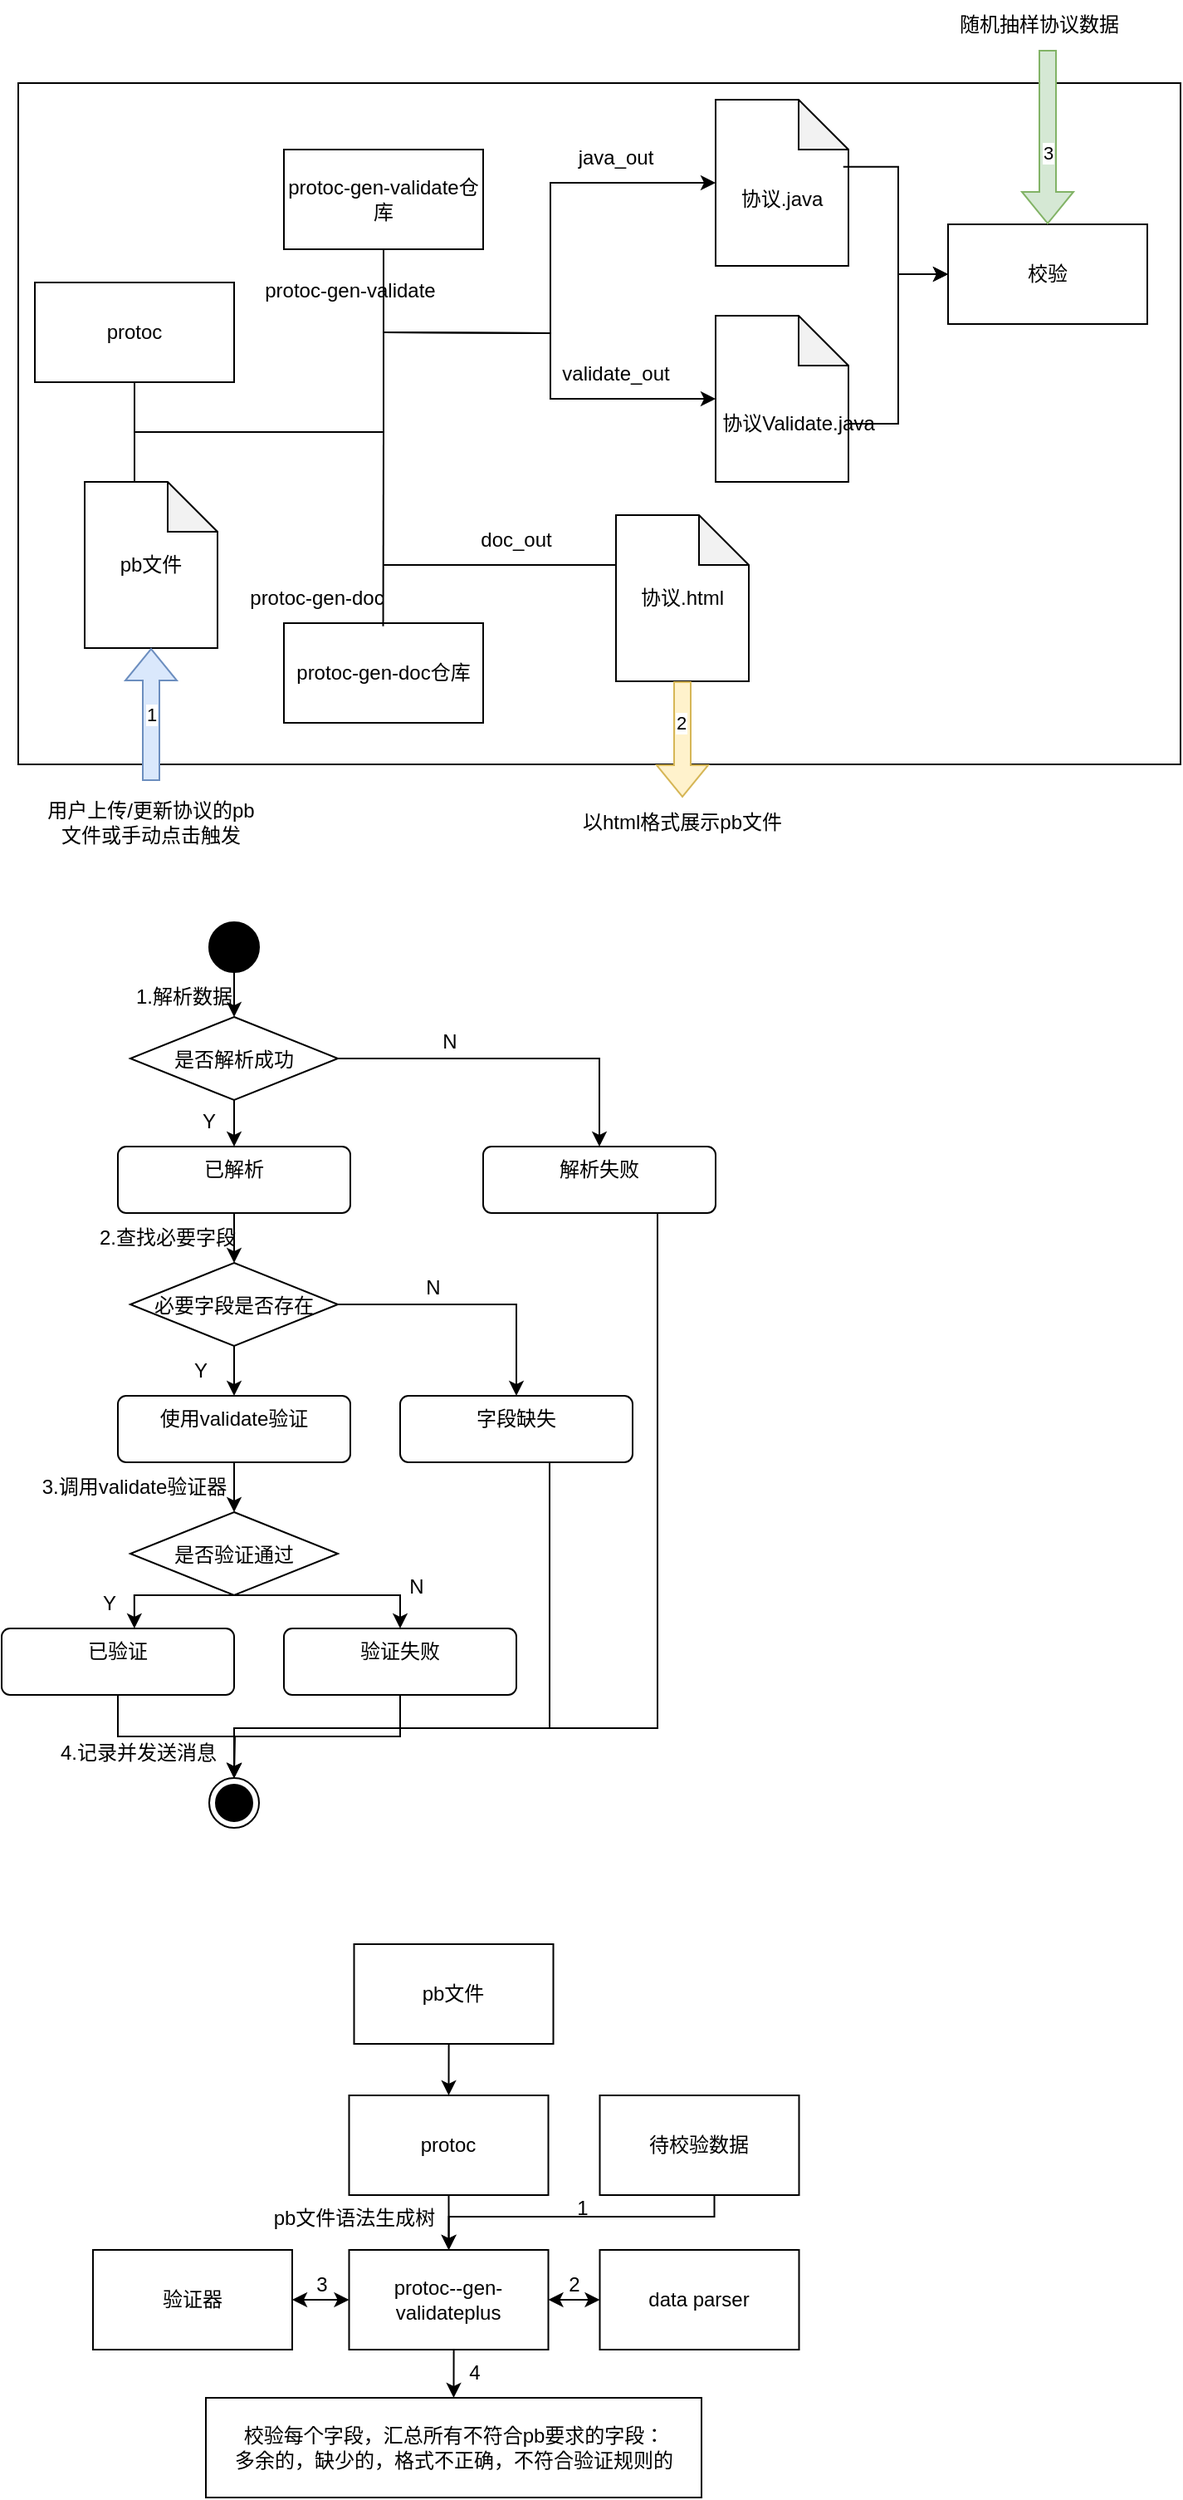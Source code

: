 <mxfile version="24.7.6">
  <diagram name="第 1 页" id="xIJQzTkslgSPj7IZNxO4">
    <mxGraphModel dx="896" dy="596" grid="0" gridSize="10" guides="1" tooltips="1" connect="1" arrows="1" fold="1" page="1" pageScale="1" pageWidth="827" pageHeight="1169" math="0" shadow="0">
      <root>
        <mxCell id="0" />
        <mxCell id="1" parent="0" />
        <mxCell id="BhLPKMqA8oBPDt0LHz9r-39" value="" style="rounded=0;whiteSpace=wrap;html=1;" vertex="1" parent="1">
          <mxGeometry x="30" y="110" width="700" height="410" as="geometry" />
        </mxCell>
        <mxCell id="BhLPKMqA8oBPDt0LHz9r-1" value="protoc-gen-validate仓库" style="rounded=0;whiteSpace=wrap;html=1;" vertex="1" parent="1">
          <mxGeometry x="190" y="150" width="120" height="60" as="geometry" />
        </mxCell>
        <mxCell id="BhLPKMqA8oBPDt0LHz9r-2" value="protoc" style="rounded=0;whiteSpace=wrap;html=1;" vertex="1" parent="1">
          <mxGeometry x="40" y="230" width="120" height="60" as="geometry" />
        </mxCell>
        <mxCell id="BhLPKMqA8oBPDt0LHz9r-4" value="" style="shape=note;whiteSpace=wrap;html=1;backgroundOutline=1;darkOpacity=0.05;" vertex="1" parent="1">
          <mxGeometry x="450" y="120" width="80" height="100" as="geometry" />
        </mxCell>
        <mxCell id="BhLPKMqA8oBPDt0LHz9r-5" value="pb文件" style="shape=note;whiteSpace=wrap;html=1;backgroundOutline=1;darkOpacity=0.05;" vertex="1" parent="1">
          <mxGeometry x="70" y="350" width="80" height="100" as="geometry" />
        </mxCell>
        <mxCell id="BhLPKMqA8oBPDt0LHz9r-7" value="protoc-gen-doc仓库" style="rounded=0;whiteSpace=wrap;html=1;" vertex="1" parent="1">
          <mxGeometry x="190" y="435" width="120" height="60" as="geometry" />
        </mxCell>
        <mxCell id="BhLPKMqA8oBPDt0LHz9r-8" value="" style="endArrow=none;html=1;rounded=0;entryX=0.5;entryY=1;entryDx=0;entryDy=0;" edge="1" parent="1" target="BhLPKMqA8oBPDt0LHz9r-2">
          <mxGeometry width="50" height="50" relative="1" as="geometry">
            <mxPoint x="100" y="350" as="sourcePoint" />
            <mxPoint x="100" y="300" as="targetPoint" />
          </mxGeometry>
        </mxCell>
        <mxCell id="BhLPKMqA8oBPDt0LHz9r-9" value="" style="endArrow=none;html=1;rounded=0;" edge="1" parent="1">
          <mxGeometry width="50" height="50" relative="1" as="geometry">
            <mxPoint x="100" y="320" as="sourcePoint" />
            <mxPoint x="250" y="320" as="targetPoint" />
          </mxGeometry>
        </mxCell>
        <mxCell id="BhLPKMqA8oBPDt0LHz9r-10" value="" style="endArrow=none;html=1;rounded=0;entryX=0.5;entryY=1;entryDx=0;entryDy=0;" edge="1" parent="1" target="BhLPKMqA8oBPDt0LHz9r-1">
          <mxGeometry width="50" height="50" relative="1" as="geometry">
            <mxPoint x="250" y="320" as="sourcePoint" />
            <mxPoint x="110" y="300" as="targetPoint" />
          </mxGeometry>
        </mxCell>
        <mxCell id="BhLPKMqA8oBPDt0LHz9r-12" value="" style="endArrow=classic;html=1;rounded=0;edgeStyle=orthogonalEdgeStyle;entryX=0;entryY=0.5;entryDx=0;entryDy=0;entryPerimeter=0;" edge="1" parent="1" target="BhLPKMqA8oBPDt0LHz9r-4">
          <mxGeometry width="50" height="50" relative="1" as="geometry">
            <mxPoint x="250" y="260" as="sourcePoint" />
            <mxPoint x="400" y="170" as="targetPoint" />
          </mxGeometry>
        </mxCell>
        <mxCell id="BhLPKMqA8oBPDt0LHz9r-13" value="" style="shape=note;whiteSpace=wrap;html=1;backgroundOutline=1;darkOpacity=0.05;" vertex="1" parent="1">
          <mxGeometry x="450" y="250" width="80" height="100" as="geometry" />
        </mxCell>
        <mxCell id="BhLPKMqA8oBPDt0LHz9r-14" value="" style="endArrow=classic;html=1;rounded=0;entryX=0;entryY=0.5;entryDx=0;entryDy=0;entryPerimeter=0;edgeStyle=orthogonalEdgeStyle;" edge="1" parent="1" target="BhLPKMqA8oBPDt0LHz9r-13">
          <mxGeometry width="50" height="50" relative="1" as="geometry">
            <mxPoint x="250" y="260" as="sourcePoint" />
            <mxPoint x="410" y="260" as="targetPoint" />
          </mxGeometry>
        </mxCell>
        <mxCell id="BhLPKMqA8oBPDt0LHz9r-15" value="" style="endArrow=none;html=1;rounded=0;exitX=0.784;exitY=1.062;exitDx=0;exitDy=0;exitPerimeter=0;" edge="1" parent="1" source="BhLPKMqA8oBPDt0LHz9r-24">
          <mxGeometry width="50" height="50" relative="1" as="geometry">
            <mxPoint x="250" y="450" as="sourcePoint" />
            <mxPoint x="250" y="320" as="targetPoint" />
          </mxGeometry>
        </mxCell>
        <mxCell id="BhLPKMqA8oBPDt0LHz9r-16" value="" style="endArrow=none;html=1;rounded=0;" edge="1" parent="1">
          <mxGeometry width="50" height="50" relative="1" as="geometry">
            <mxPoint x="250" y="400" as="sourcePoint" />
            <mxPoint x="390" y="400" as="targetPoint" />
          </mxGeometry>
        </mxCell>
        <mxCell id="BhLPKMqA8oBPDt0LHz9r-17" value="协议.html" style="shape=note;whiteSpace=wrap;html=1;backgroundOutline=1;darkOpacity=0.05;" vertex="1" parent="1">
          <mxGeometry x="390" y="370" width="80" height="100" as="geometry" />
        </mxCell>
        <mxCell id="BhLPKMqA8oBPDt0LHz9r-18" value="protoc-gen-validate" style="text;html=1;align=center;verticalAlign=middle;whiteSpace=wrap;rounded=0;" vertex="1" parent="1">
          <mxGeometry x="160" y="220" width="140" height="30" as="geometry" />
        </mxCell>
        <mxCell id="BhLPKMqA8oBPDt0LHz9r-20" value="java_out" style="text;html=1;align=center;verticalAlign=middle;whiteSpace=wrap;rounded=0;" vertex="1" parent="1">
          <mxGeometry x="320" y="140" width="140" height="30" as="geometry" />
        </mxCell>
        <mxCell id="BhLPKMqA8oBPDt0LHz9r-21" value="validate_out" style="text;html=1;align=center;verticalAlign=middle;whiteSpace=wrap;rounded=0;" vertex="1" parent="1">
          <mxGeometry x="320" y="270" width="140" height="30" as="geometry" />
        </mxCell>
        <mxCell id="BhLPKMqA8oBPDt0LHz9r-22" value="协议Validate.java" style="text;html=1;align=center;verticalAlign=middle;whiteSpace=wrap;rounded=0;" vertex="1" parent="1">
          <mxGeometry x="430" y="300" width="140" height="30" as="geometry" />
        </mxCell>
        <mxCell id="BhLPKMqA8oBPDt0LHz9r-23" value="协议.java" style="text;html=1;align=center;verticalAlign=middle;whiteSpace=wrap;rounded=0;" vertex="1" parent="1">
          <mxGeometry x="420" y="165" width="140" height="30" as="geometry" />
        </mxCell>
        <mxCell id="BhLPKMqA8oBPDt0LHz9r-24" value="protoc-gen-doc" style="text;html=1;align=center;verticalAlign=middle;whiteSpace=wrap;rounded=0;" vertex="1" parent="1">
          <mxGeometry x="140" y="405" width="140" height="30" as="geometry" />
        </mxCell>
        <mxCell id="BhLPKMqA8oBPDt0LHz9r-25" value="doc_out" style="text;html=1;align=center;verticalAlign=middle;whiteSpace=wrap;rounded=0;" vertex="1" parent="1">
          <mxGeometry x="260" y="370" width="140" height="30" as="geometry" />
        </mxCell>
        <mxCell id="BhLPKMqA8oBPDt0LHz9r-26" value="1" style="shape=flexArrow;endArrow=classic;html=1;rounded=0;entryX=0.5;entryY=1;entryDx=0;entryDy=0;entryPerimeter=0;fillColor=#dae8fc;strokeColor=#6c8ebf;" edge="1" parent="1" target="BhLPKMqA8oBPDt0LHz9r-5">
          <mxGeometry width="50" height="50" relative="1" as="geometry">
            <mxPoint x="110" y="530" as="sourcePoint" />
            <mxPoint x="130" y="550" as="targetPoint" />
          </mxGeometry>
        </mxCell>
        <mxCell id="BhLPKMqA8oBPDt0LHz9r-27" value="用户上传/更新协议的pb文件或手动点击触发" style="text;html=1;align=center;verticalAlign=middle;whiteSpace=wrap;rounded=0;" vertex="1" parent="1">
          <mxGeometry x="45" y="540" width="130" height="30" as="geometry" />
        </mxCell>
        <mxCell id="BhLPKMqA8oBPDt0LHz9r-28" value="" style="shape=flexArrow;endArrow=classic;html=1;rounded=0;fillColor=#fff2cc;strokeColor=#d6b656;" edge="1" parent="1">
          <mxGeometry width="50" height="50" relative="1" as="geometry">
            <mxPoint x="430" y="470" as="sourcePoint" />
            <mxPoint x="430" y="540" as="targetPoint" />
          </mxGeometry>
        </mxCell>
        <mxCell id="BhLPKMqA8oBPDt0LHz9r-100" value="2" style="edgeLabel;html=1;align=center;verticalAlign=middle;resizable=0;points=[];" vertex="1" connectable="0" parent="BhLPKMqA8oBPDt0LHz9r-28">
          <mxGeometry x="-0.294" y="-1" relative="1" as="geometry">
            <mxPoint as="offset" />
          </mxGeometry>
        </mxCell>
        <mxCell id="BhLPKMqA8oBPDt0LHz9r-29" value="以html格式展示pb文件" style="text;html=1;align=center;verticalAlign=middle;whiteSpace=wrap;rounded=0;" vertex="1" parent="1">
          <mxGeometry x="365" y="540" width="130" height="30" as="geometry" />
        </mxCell>
        <mxCell id="BhLPKMqA8oBPDt0LHz9r-31" value="校验" style="rounded=0;whiteSpace=wrap;html=1;" vertex="1" parent="1">
          <mxGeometry x="590" y="195" width="120" height="60" as="geometry" />
        </mxCell>
        <mxCell id="BhLPKMqA8oBPDt0LHz9r-33" value="" style="endArrow=classic;html=1;rounded=0;entryX=0;entryY=0.5;entryDx=0;entryDy=0;exitX=0.961;exitY=0.404;exitDx=0;exitDy=0;exitPerimeter=0;edgeStyle=orthogonalEdgeStyle;" edge="1" parent="1" source="BhLPKMqA8oBPDt0LHz9r-4" target="BhLPKMqA8oBPDt0LHz9r-31">
          <mxGeometry width="50" height="50" relative="1" as="geometry">
            <mxPoint x="420" y="350" as="sourcePoint" />
            <mxPoint x="470" y="300" as="targetPoint" />
          </mxGeometry>
        </mxCell>
        <mxCell id="BhLPKMqA8oBPDt0LHz9r-34" value="" style="endArrow=classic;html=1;rounded=0;entryX=0;entryY=0.5;entryDx=0;entryDy=0;exitX=0;exitY=0;exitDx=80;exitDy=65;exitPerimeter=0;edgeStyle=orthogonalEdgeStyle;" edge="1" parent="1" source="BhLPKMqA8oBPDt0LHz9r-13" target="BhLPKMqA8oBPDt0LHz9r-31">
          <mxGeometry width="50" height="50" relative="1" as="geometry">
            <mxPoint x="550" y="400" as="sourcePoint" />
            <mxPoint x="600" y="350" as="targetPoint" />
          </mxGeometry>
        </mxCell>
        <mxCell id="BhLPKMqA8oBPDt0LHz9r-36" value="" style="shape=flexArrow;endArrow=classic;html=1;rounded=0;entryX=0.5;entryY=0;entryDx=0;entryDy=0;fillColor=#d5e8d4;strokeColor=#82b366;" edge="1" parent="1" target="BhLPKMqA8oBPDt0LHz9r-31">
          <mxGeometry width="50" height="50" relative="1" as="geometry">
            <mxPoint x="650" y="90" as="sourcePoint" />
            <mxPoint x="720" y="110" as="targetPoint" />
          </mxGeometry>
        </mxCell>
        <mxCell id="BhLPKMqA8oBPDt0LHz9r-101" value="3" style="edgeLabel;html=1;align=center;verticalAlign=middle;resizable=0;points=[];" vertex="1" connectable="0" parent="BhLPKMqA8oBPDt0LHz9r-36">
          <mxGeometry x="0.178" relative="1" as="geometry">
            <mxPoint as="offset" />
          </mxGeometry>
        </mxCell>
        <mxCell id="BhLPKMqA8oBPDt0LHz9r-68" style="edgeStyle=orthogonalEdgeStyle;rounded=0;orthogonalLoop=1;jettySize=auto;html=1;exitX=0.5;exitY=1;exitDx=0;exitDy=0;entryX=0.5;entryY=0;entryDx=0;entryDy=0;" edge="1" parent="1" source="BhLPKMqA8oBPDt0LHz9r-55" target="BhLPKMqA8oBPDt0LHz9r-65">
          <mxGeometry relative="1" as="geometry" />
        </mxCell>
        <mxCell id="BhLPKMqA8oBPDt0LHz9r-55" value="" style="ellipse;fillColor=strokeColor;html=1;" vertex="1" parent="1">
          <mxGeometry x="145" y="615" width="30" height="30" as="geometry" />
        </mxCell>
        <mxCell id="BhLPKMqA8oBPDt0LHz9r-72" style="edgeStyle=orthogonalEdgeStyle;rounded=0;orthogonalLoop=1;jettySize=auto;html=1;exitX=1;exitY=0.5;exitDx=0;exitDy=0;entryX=0.5;entryY=0;entryDx=0;entryDy=0;" edge="1" parent="1" source="BhLPKMqA8oBPDt0LHz9r-57" target="BhLPKMqA8oBPDt0LHz9r-64">
          <mxGeometry relative="1" as="geometry" />
        </mxCell>
        <mxCell id="BhLPKMqA8oBPDt0LHz9r-73" style="edgeStyle=orthogonalEdgeStyle;rounded=0;orthogonalLoop=1;jettySize=auto;html=1;exitX=0.5;exitY=1;exitDx=0;exitDy=0;entryX=0.5;entryY=0;entryDx=0;entryDy=0;" edge="1" parent="1" source="BhLPKMqA8oBPDt0LHz9r-57" target="BhLPKMqA8oBPDt0LHz9r-59">
          <mxGeometry relative="1" as="geometry" />
        </mxCell>
        <mxCell id="BhLPKMqA8oBPDt0LHz9r-57" value="必要字段是否存在" style="rhombus;" vertex="1" parent="1">
          <mxGeometry x="97.5" y="820" width="125" height="50" as="geometry" />
        </mxCell>
        <mxCell id="BhLPKMqA8oBPDt0LHz9r-71" style="edgeStyle=orthogonalEdgeStyle;rounded=0;orthogonalLoop=1;jettySize=auto;html=1;exitX=0.5;exitY=1;exitDx=0;exitDy=0;entryX=0.5;entryY=0;entryDx=0;entryDy=0;" edge="1" parent="1" source="BhLPKMqA8oBPDt0LHz9r-58" target="BhLPKMqA8oBPDt0LHz9r-57">
          <mxGeometry relative="1" as="geometry" />
        </mxCell>
        <mxCell id="BhLPKMqA8oBPDt0LHz9r-58" value="已解析" style="html=1;align=center;verticalAlign=top;rounded=1;absoluteArcSize=1;arcSize=10;dashed=0;whiteSpace=wrap;" vertex="1" parent="1">
          <mxGeometry x="90" y="750" width="140" height="40" as="geometry" />
        </mxCell>
        <mxCell id="BhLPKMqA8oBPDt0LHz9r-74" style="edgeStyle=orthogonalEdgeStyle;rounded=0;orthogonalLoop=1;jettySize=auto;html=1;exitX=0.5;exitY=1;exitDx=0;exitDy=0;entryX=0.5;entryY=0;entryDx=0;entryDy=0;" edge="1" parent="1" source="BhLPKMqA8oBPDt0LHz9r-59" target="BhLPKMqA8oBPDt0LHz9r-60">
          <mxGeometry relative="1" as="geometry" />
        </mxCell>
        <mxCell id="BhLPKMqA8oBPDt0LHz9r-59" value="使用validate验证" style="html=1;align=center;verticalAlign=top;rounded=1;absoluteArcSize=1;arcSize=10;dashed=0;whiteSpace=wrap;" vertex="1" parent="1">
          <mxGeometry x="90" y="900" width="140" height="40" as="geometry" />
        </mxCell>
        <mxCell id="BhLPKMqA8oBPDt0LHz9r-75" style="edgeStyle=orthogonalEdgeStyle;rounded=0;orthogonalLoop=1;jettySize=auto;html=1;exitX=0.5;exitY=1;exitDx=0;exitDy=0;entryX=0.571;entryY=0;entryDx=0;entryDy=0;entryPerimeter=0;" edge="1" parent="1" source="BhLPKMqA8oBPDt0LHz9r-60" target="BhLPKMqA8oBPDt0LHz9r-61">
          <mxGeometry relative="1" as="geometry">
            <Array as="points">
              <mxPoint x="100" y="1020" />
            </Array>
          </mxGeometry>
        </mxCell>
        <mxCell id="BhLPKMqA8oBPDt0LHz9r-76" style="edgeStyle=orthogonalEdgeStyle;rounded=0;orthogonalLoop=1;jettySize=auto;html=1;exitX=0.5;exitY=1;exitDx=0;exitDy=0;entryX=0.5;entryY=0;entryDx=0;entryDy=0;" edge="1" parent="1" source="BhLPKMqA8oBPDt0LHz9r-60" target="BhLPKMqA8oBPDt0LHz9r-62">
          <mxGeometry relative="1" as="geometry">
            <Array as="points">
              <mxPoint x="260" y="1020" />
            </Array>
          </mxGeometry>
        </mxCell>
        <mxCell id="BhLPKMqA8oBPDt0LHz9r-60" value="是否验证通过" style="rhombus;" vertex="1" parent="1">
          <mxGeometry x="97.5" y="970" width="125" height="50" as="geometry" />
        </mxCell>
        <mxCell id="BhLPKMqA8oBPDt0LHz9r-78" style="edgeStyle=orthogonalEdgeStyle;rounded=0;orthogonalLoop=1;jettySize=auto;html=1;exitX=0.5;exitY=1;exitDx=0;exitDy=0;" edge="1" parent="1" source="BhLPKMqA8oBPDt0LHz9r-61" target="BhLPKMqA8oBPDt0LHz9r-77">
          <mxGeometry relative="1" as="geometry" />
        </mxCell>
        <mxCell id="BhLPKMqA8oBPDt0LHz9r-61" value="已验证" style="html=1;align=center;verticalAlign=top;rounded=1;absoluteArcSize=1;arcSize=10;dashed=0;whiteSpace=wrap;" vertex="1" parent="1">
          <mxGeometry x="20" y="1040" width="140" height="40" as="geometry" />
        </mxCell>
        <mxCell id="BhLPKMqA8oBPDt0LHz9r-79" style="edgeStyle=orthogonalEdgeStyle;rounded=0;orthogonalLoop=1;jettySize=auto;html=1;exitX=0.5;exitY=1;exitDx=0;exitDy=0;" edge="1" parent="1" source="BhLPKMqA8oBPDt0LHz9r-62">
          <mxGeometry relative="1" as="geometry">
            <mxPoint x="160" y="1130.0" as="targetPoint" />
          </mxGeometry>
        </mxCell>
        <mxCell id="BhLPKMqA8oBPDt0LHz9r-62" value="验证失败" style="html=1;align=center;verticalAlign=top;rounded=1;absoluteArcSize=1;arcSize=10;dashed=0;whiteSpace=wrap;" vertex="1" parent="1">
          <mxGeometry x="190" y="1040" width="140" height="40" as="geometry" />
        </mxCell>
        <mxCell id="BhLPKMqA8oBPDt0LHz9r-81" style="edgeStyle=orthogonalEdgeStyle;rounded=0;orthogonalLoop=1;jettySize=auto;html=1;exitX=0.75;exitY=1;exitDx=0;exitDy=0;entryX=0.5;entryY=0;entryDx=0;entryDy=0;" edge="1" parent="1" source="BhLPKMqA8oBPDt0LHz9r-63" target="BhLPKMqA8oBPDt0LHz9r-77">
          <mxGeometry relative="1" as="geometry">
            <Array as="points">
              <mxPoint x="415" y="1100" />
              <mxPoint x="160" y="1100" />
            </Array>
          </mxGeometry>
        </mxCell>
        <mxCell id="BhLPKMqA8oBPDt0LHz9r-63" value="解析失败" style="html=1;align=center;verticalAlign=top;rounded=1;absoluteArcSize=1;arcSize=10;dashed=0;whiteSpace=wrap;" vertex="1" parent="1">
          <mxGeometry x="310" y="750" width="140" height="40" as="geometry" />
        </mxCell>
        <mxCell id="BhLPKMqA8oBPDt0LHz9r-80" style="edgeStyle=orthogonalEdgeStyle;rounded=0;orthogonalLoop=1;jettySize=auto;html=1;exitX=0.5;exitY=1;exitDx=0;exitDy=0;entryX=0.5;entryY=0;entryDx=0;entryDy=0;" edge="1" parent="1" source="BhLPKMqA8oBPDt0LHz9r-64" target="BhLPKMqA8oBPDt0LHz9r-77">
          <mxGeometry relative="1" as="geometry">
            <Array as="points">
              <mxPoint x="350" y="940" />
              <mxPoint x="350" y="1100" />
              <mxPoint x="160" y="1100" />
            </Array>
          </mxGeometry>
        </mxCell>
        <mxCell id="BhLPKMqA8oBPDt0LHz9r-64" value="字段缺失" style="html=1;align=center;verticalAlign=top;rounded=1;absoluteArcSize=1;arcSize=10;dashed=0;whiteSpace=wrap;" vertex="1" parent="1">
          <mxGeometry x="260" y="900" width="140" height="40" as="geometry" />
        </mxCell>
        <mxCell id="BhLPKMqA8oBPDt0LHz9r-69" style="edgeStyle=orthogonalEdgeStyle;rounded=0;orthogonalLoop=1;jettySize=auto;html=1;exitX=0.5;exitY=1;exitDx=0;exitDy=0;entryX=0.5;entryY=0;entryDx=0;entryDy=0;" edge="1" parent="1" source="BhLPKMqA8oBPDt0LHz9r-65" target="BhLPKMqA8oBPDt0LHz9r-58">
          <mxGeometry relative="1" as="geometry" />
        </mxCell>
        <mxCell id="BhLPKMqA8oBPDt0LHz9r-70" style="edgeStyle=orthogonalEdgeStyle;rounded=0;orthogonalLoop=1;jettySize=auto;html=1;exitX=1;exitY=0.5;exitDx=0;exitDy=0;entryX=0.5;entryY=0;entryDx=0;entryDy=0;" edge="1" parent="1" source="BhLPKMqA8oBPDt0LHz9r-65" target="BhLPKMqA8oBPDt0LHz9r-63">
          <mxGeometry relative="1" as="geometry" />
        </mxCell>
        <mxCell id="BhLPKMqA8oBPDt0LHz9r-65" value="是否解析成功" style="rhombus;" vertex="1" parent="1">
          <mxGeometry x="97.5" y="672" width="125" height="50" as="geometry" />
        </mxCell>
        <mxCell id="BhLPKMqA8oBPDt0LHz9r-77" value="" style="ellipse;html=1;shape=endState;fillColor=strokeColor;" vertex="1" parent="1">
          <mxGeometry x="145" y="1130" width="30" height="30" as="geometry" />
        </mxCell>
        <mxCell id="BhLPKMqA8oBPDt0LHz9r-82" value="1.解析数据" style="text;html=1;align=center;verticalAlign=middle;whiteSpace=wrap;rounded=0;" vertex="1" parent="1">
          <mxGeometry x="100" y="645" width="60" height="30" as="geometry" />
        </mxCell>
        <mxCell id="BhLPKMqA8oBPDt0LHz9r-83" value="Y" style="text;html=1;align=center;verticalAlign=middle;whiteSpace=wrap;rounded=0;" vertex="1" parent="1">
          <mxGeometry x="115" y="720" width="60" height="30" as="geometry" />
        </mxCell>
        <mxCell id="BhLPKMqA8oBPDt0LHz9r-84" value="N" style="text;html=1;align=center;verticalAlign=middle;whiteSpace=wrap;rounded=0;" vertex="1" parent="1">
          <mxGeometry x="260" y="672" width="60" height="30" as="geometry" />
        </mxCell>
        <mxCell id="BhLPKMqA8oBPDt0LHz9r-85" value="N" style="text;html=1;align=center;verticalAlign=middle;whiteSpace=wrap;rounded=0;" vertex="1" parent="1">
          <mxGeometry x="250" y="820" width="60" height="30" as="geometry" />
        </mxCell>
        <mxCell id="BhLPKMqA8oBPDt0LHz9r-90" value="2.查找必要字段" style="text;html=1;align=center;verticalAlign=middle;whiteSpace=wrap;rounded=0;" vertex="1" parent="1">
          <mxGeometry x="70" y="790" width="100" height="30" as="geometry" />
        </mxCell>
        <mxCell id="BhLPKMqA8oBPDt0LHz9r-91" value="Y" style="text;html=1;align=center;verticalAlign=middle;whiteSpace=wrap;rounded=0;" vertex="1" parent="1">
          <mxGeometry x="110" y="870" width="60" height="30" as="geometry" />
        </mxCell>
        <mxCell id="BhLPKMqA8oBPDt0LHz9r-92" value="Y" style="text;html=1;align=center;verticalAlign=middle;whiteSpace=wrap;rounded=0;" vertex="1" parent="1">
          <mxGeometry x="55" y="1010" width="60" height="30" as="geometry" />
        </mxCell>
        <mxCell id="BhLPKMqA8oBPDt0LHz9r-93" value="N" style="text;html=1;align=center;verticalAlign=middle;whiteSpace=wrap;rounded=0;" vertex="1" parent="1">
          <mxGeometry x="240" y="1000" width="60" height="30" as="geometry" />
        </mxCell>
        <mxCell id="BhLPKMqA8oBPDt0LHz9r-94" value="3.调用validate验证器" style="text;html=1;align=center;verticalAlign=middle;whiteSpace=wrap;rounded=0;" vertex="1" parent="1">
          <mxGeometry x="40" y="940" width="120" height="30" as="geometry" />
        </mxCell>
        <mxCell id="BhLPKMqA8oBPDt0LHz9r-95" value="4.记录并发送消息" style="text;html=1;align=center;verticalAlign=middle;whiteSpace=wrap;rounded=0;" vertex="1" parent="1">
          <mxGeometry x="40" y="1100" width="125" height="30" as="geometry" />
        </mxCell>
        <mxCell id="BhLPKMqA8oBPDt0LHz9r-97" value="随机抽样协议数据" style="text;html=1;align=center;verticalAlign=middle;whiteSpace=wrap;rounded=0;" vertex="1" parent="1">
          <mxGeometry x="580" y="60" width="130" height="30" as="geometry" />
        </mxCell>
        <mxCell id="BhLPKMqA8oBPDt0LHz9r-105" style="edgeStyle=orthogonalEdgeStyle;rounded=0;orthogonalLoop=1;jettySize=auto;html=1;exitX=0.5;exitY=1;exitDx=0;exitDy=0;entryX=0.5;entryY=0;entryDx=0;entryDy=0;" edge="1" parent="1" source="BhLPKMqA8oBPDt0LHz9r-102" target="BhLPKMqA8oBPDt0LHz9r-104">
          <mxGeometry relative="1" as="geometry" />
        </mxCell>
        <mxCell id="BhLPKMqA8oBPDt0LHz9r-102" value="pb文件" style="rounded=0;whiteSpace=wrap;html=1;" vertex="1" parent="1">
          <mxGeometry x="232.25" y="1230" width="120" height="60" as="geometry" />
        </mxCell>
        <mxCell id="BhLPKMqA8oBPDt0LHz9r-109" style="edgeStyle=orthogonalEdgeStyle;rounded=0;orthogonalLoop=1;jettySize=auto;html=1;exitX=0.5;exitY=1;exitDx=0;exitDy=0;entryX=0.5;entryY=0;entryDx=0;entryDy=0;" edge="1" parent="1" source="BhLPKMqA8oBPDt0LHz9r-103" target="BhLPKMqA8oBPDt0LHz9r-107">
          <mxGeometry relative="1" as="geometry">
            <Array as="points">
              <mxPoint x="449.25" y="1394" />
              <mxPoint x="289.25" y="1394" />
            </Array>
          </mxGeometry>
        </mxCell>
        <mxCell id="BhLPKMqA8oBPDt0LHz9r-103" value="待校验数据" style="rounded=0;whiteSpace=wrap;html=1;" vertex="1" parent="1">
          <mxGeometry x="380.25" y="1321" width="120" height="60" as="geometry" />
        </mxCell>
        <mxCell id="BhLPKMqA8oBPDt0LHz9r-108" style="edgeStyle=orthogonalEdgeStyle;rounded=0;orthogonalLoop=1;jettySize=auto;html=1;exitX=0.5;exitY=1;exitDx=0;exitDy=0;" edge="1" parent="1" source="BhLPKMqA8oBPDt0LHz9r-104" target="BhLPKMqA8oBPDt0LHz9r-107">
          <mxGeometry relative="1" as="geometry" />
        </mxCell>
        <mxCell id="BhLPKMqA8oBPDt0LHz9r-104" value="protoc" style="rounded=0;whiteSpace=wrap;html=1;" vertex="1" parent="1">
          <mxGeometry x="229.25" y="1321" width="120" height="60" as="geometry" />
        </mxCell>
        <mxCell id="BhLPKMqA8oBPDt0LHz9r-113" style="edgeStyle=orthogonalEdgeStyle;rounded=0;orthogonalLoop=1;jettySize=auto;html=1;exitX=0.5;exitY=1;exitDx=0;exitDy=0;entryX=0.5;entryY=0;entryDx=0;entryDy=0;" edge="1" parent="1" source="BhLPKMqA8oBPDt0LHz9r-107" target="BhLPKMqA8oBPDt0LHz9r-112">
          <mxGeometry relative="1" as="geometry" />
        </mxCell>
        <mxCell id="BhLPKMqA8oBPDt0LHz9r-107" value="protoc--gen-validateplus" style="rounded=0;whiteSpace=wrap;html=1;" vertex="1" parent="1">
          <mxGeometry x="229.25" y="1414" width="120" height="60" as="geometry" />
        </mxCell>
        <mxCell id="BhLPKMqA8oBPDt0LHz9r-110" value="pb文件语法生成树" style="text;html=1;align=center;verticalAlign=middle;whiteSpace=wrap;rounded=0;" vertex="1" parent="1">
          <mxGeometry x="175.75" y="1379" width="113" height="31" as="geometry" />
        </mxCell>
        <mxCell id="BhLPKMqA8oBPDt0LHz9r-112" value="校验每个字段，汇总所有不符合pb要求的字段：&lt;div&gt;多余的，缺少的，格式不正确，不符合验证规则的&lt;/div&gt;" style="rounded=0;whiteSpace=wrap;html=1;" vertex="1" parent="1">
          <mxGeometry x="143" y="1503" width="298.5" height="60" as="geometry" />
        </mxCell>
        <mxCell id="BhLPKMqA8oBPDt0LHz9r-115" value="data parser" style="rounded=0;whiteSpace=wrap;html=1;" vertex="1" parent="1">
          <mxGeometry x="380.25" y="1414" width="120" height="60" as="geometry" />
        </mxCell>
        <mxCell id="BhLPKMqA8oBPDt0LHz9r-116" value="" style="endArrow=classic;startArrow=classic;html=1;rounded=0;exitX=1;exitY=0.5;exitDx=0;exitDy=0;entryX=0;entryY=0.5;entryDx=0;entryDy=0;" edge="1" parent="1" source="BhLPKMqA8oBPDt0LHz9r-107" target="BhLPKMqA8oBPDt0LHz9r-115">
          <mxGeometry width="50" height="50" relative="1" as="geometry">
            <mxPoint x="358.25" y="1476" as="sourcePoint" />
            <mxPoint x="408.25" y="1426" as="targetPoint" />
          </mxGeometry>
        </mxCell>
        <mxCell id="BhLPKMqA8oBPDt0LHz9r-117" value="验证器" style="rounded=0;whiteSpace=wrap;html=1;" vertex="1" parent="1">
          <mxGeometry x="75" y="1414" width="120" height="60" as="geometry" />
        </mxCell>
        <mxCell id="BhLPKMqA8oBPDt0LHz9r-118" value="" style="endArrow=classic;startArrow=classic;html=1;rounded=0;exitX=1;exitY=0.5;exitDx=0;exitDy=0;entryX=0;entryY=0.5;entryDx=0;entryDy=0;" edge="1" parent="1" source="BhLPKMqA8oBPDt0LHz9r-117" target="BhLPKMqA8oBPDt0LHz9r-107">
          <mxGeometry width="50" height="50" relative="1" as="geometry">
            <mxPoint x="216" y="1479" as="sourcePoint" />
            <mxPoint x="266" y="1429" as="targetPoint" />
          </mxGeometry>
        </mxCell>
        <mxCell id="BhLPKMqA8oBPDt0LHz9r-119" value="1" style="text;html=1;align=center;verticalAlign=middle;whiteSpace=wrap;rounded=0;" vertex="1" parent="1">
          <mxGeometry x="340" y="1376" width="60" height="26" as="geometry" />
        </mxCell>
        <mxCell id="BhLPKMqA8oBPDt0LHz9r-120" value="2" style="text;html=1;align=center;verticalAlign=middle;whiteSpace=wrap;rounded=0;" vertex="1" parent="1">
          <mxGeometry x="335" y="1422" width="60" height="26" as="geometry" />
        </mxCell>
        <mxCell id="BhLPKMqA8oBPDt0LHz9r-121" value="3" style="text;html=1;align=center;verticalAlign=middle;whiteSpace=wrap;rounded=0;" vertex="1" parent="1">
          <mxGeometry x="183" y="1422" width="60" height="26" as="geometry" />
        </mxCell>
        <mxCell id="BhLPKMqA8oBPDt0LHz9r-122" value="4" style="text;html=1;align=center;verticalAlign=middle;whiteSpace=wrap;rounded=0;" vertex="1" parent="1">
          <mxGeometry x="275" y="1473" width="60" height="30" as="geometry" />
        </mxCell>
      </root>
    </mxGraphModel>
  </diagram>
</mxfile>
